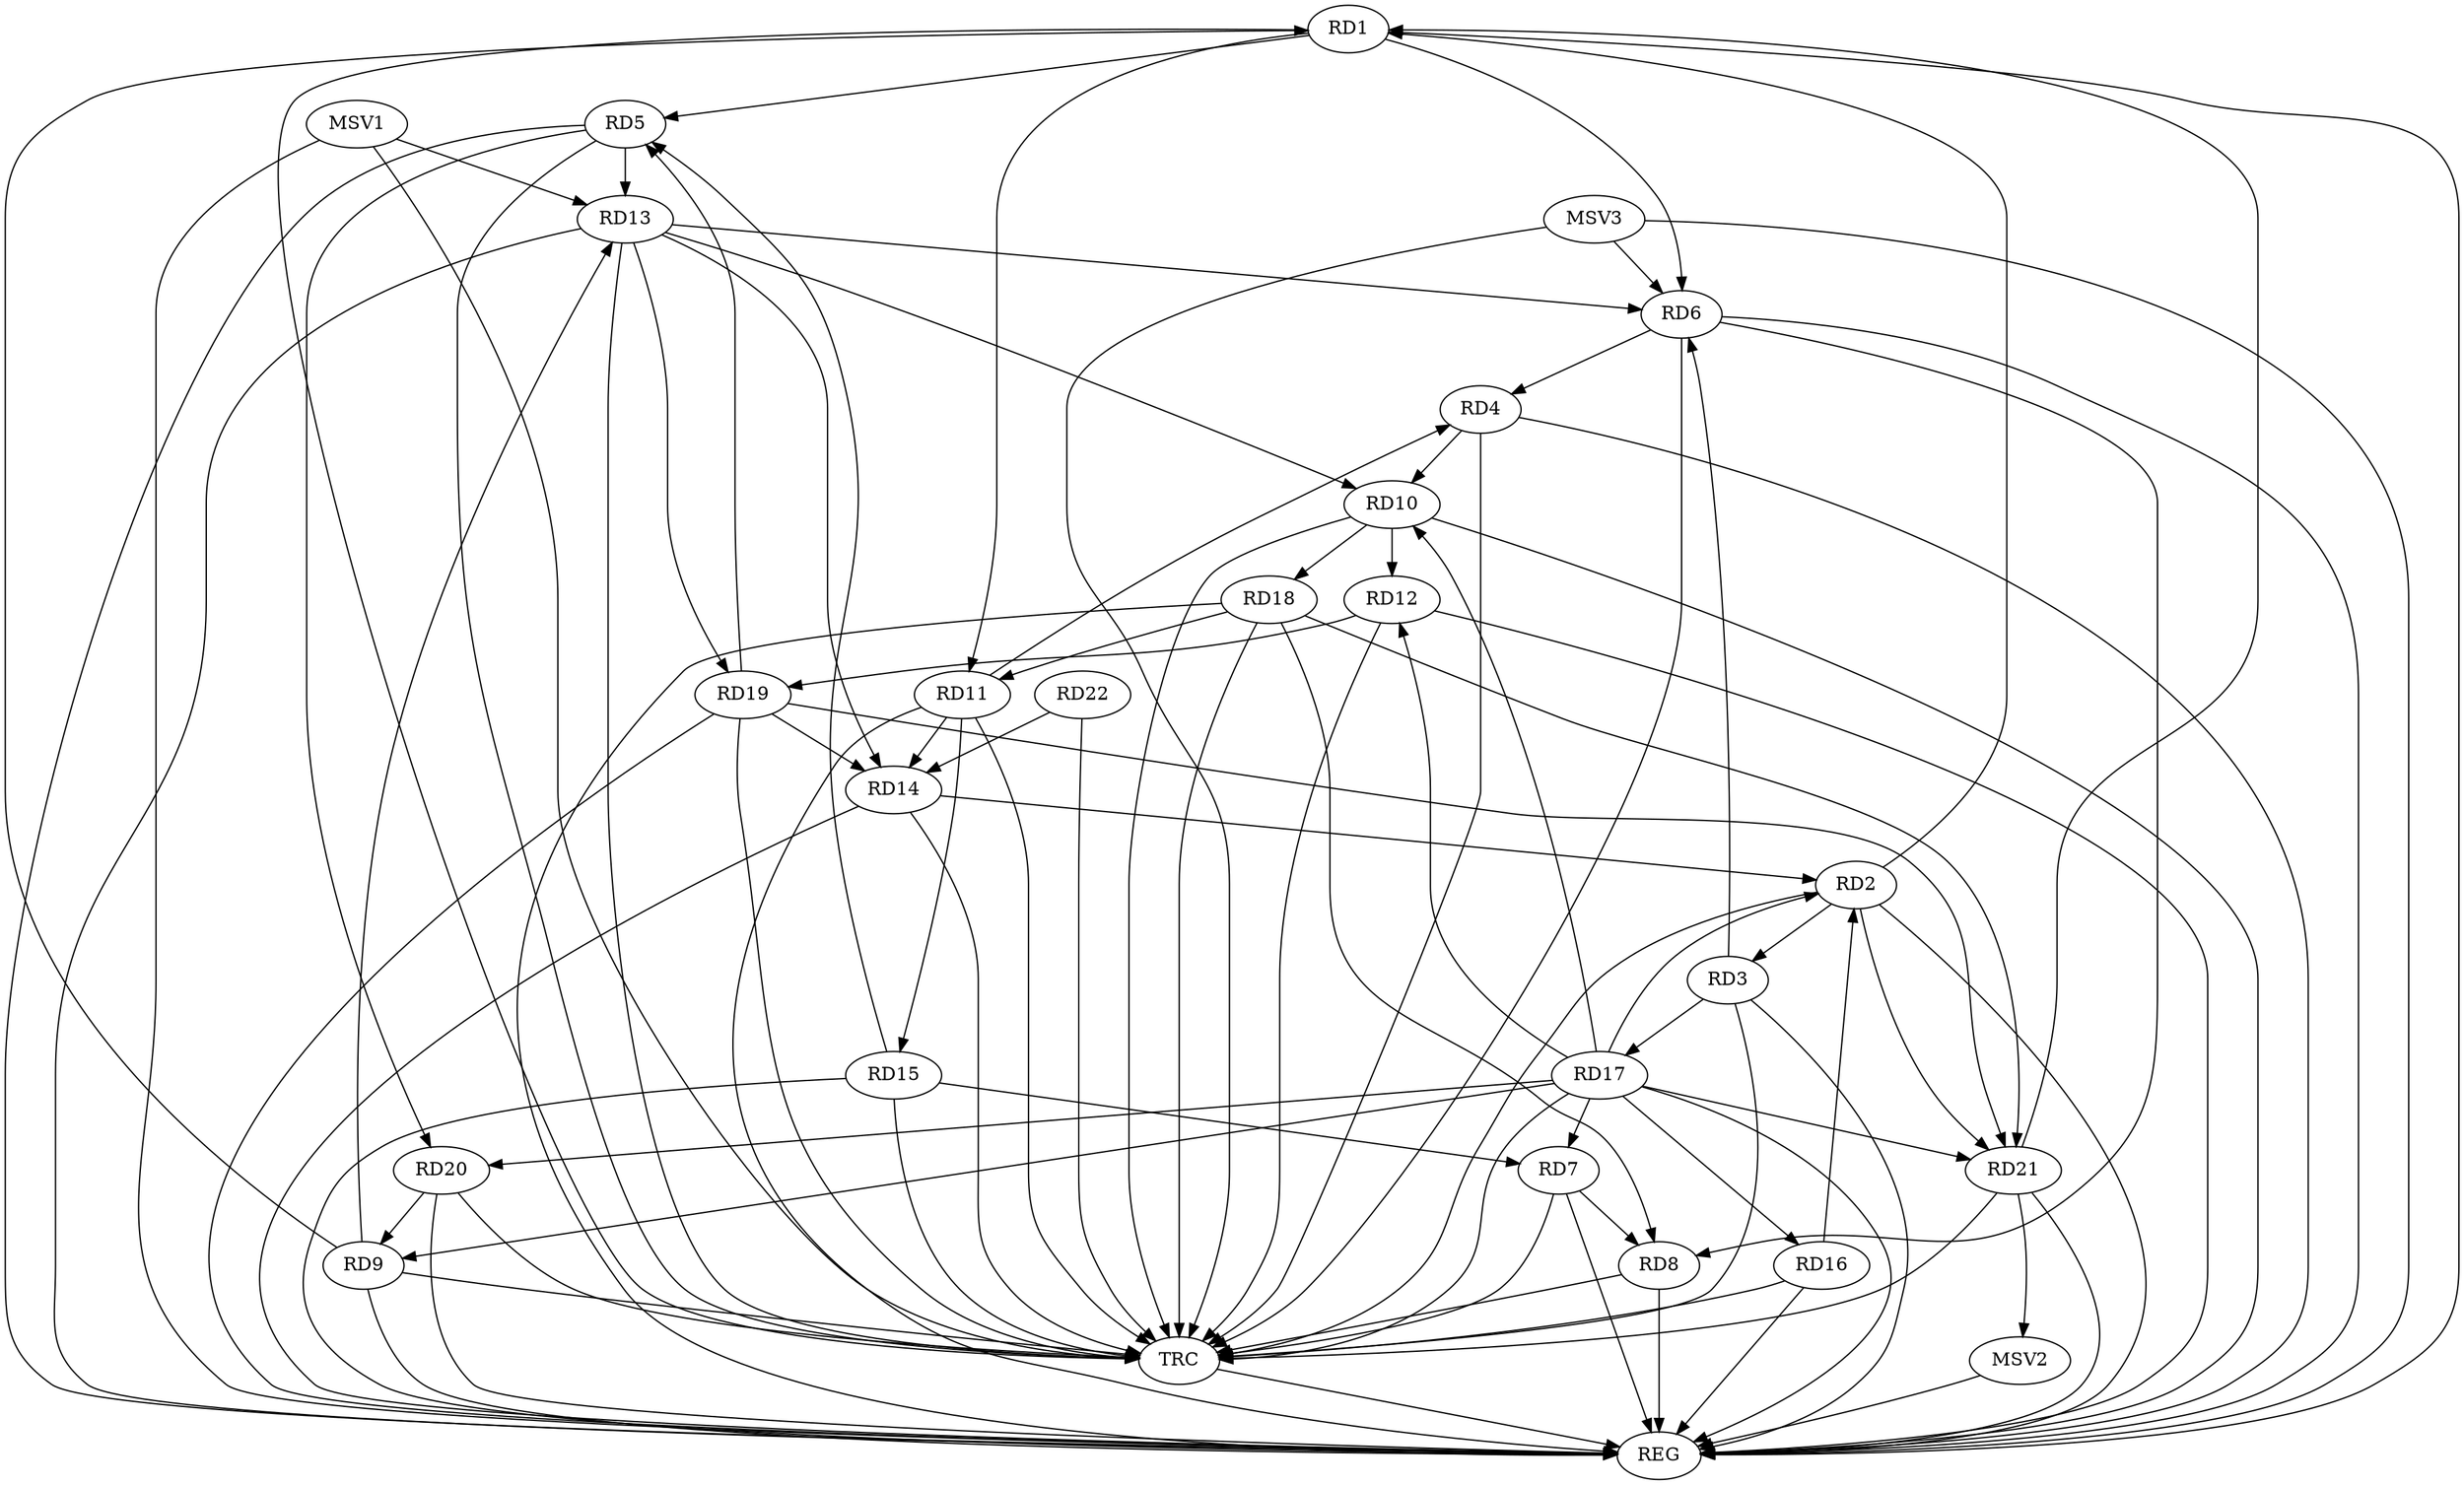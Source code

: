 strict digraph G {
  RD1 [ label="RD1" ];
  RD2 [ label="RD2" ];
  RD3 [ label="RD3" ];
  RD4 [ label="RD4" ];
  RD5 [ label="RD5" ];
  RD6 [ label="RD6" ];
  RD7 [ label="RD7" ];
  RD8 [ label="RD8" ];
  RD9 [ label="RD9" ];
  RD10 [ label="RD10" ];
  RD11 [ label="RD11" ];
  RD12 [ label="RD12" ];
  RD13 [ label="RD13" ];
  RD14 [ label="RD14" ];
  RD15 [ label="RD15" ];
  RD16 [ label="RD16" ];
  RD17 [ label="RD17" ];
  RD18 [ label="RD18" ];
  RD19 [ label="RD19" ];
  RD20 [ label="RD20" ];
  RD21 [ label="RD21" ];
  RD22 [ label="RD22" ];
  REG [ label="REG" ];
  TRC [ label="TRC" ];
  MSV1 [ label="MSV1" ];
  MSV2 [ label="MSV2" ];
  MSV3 [ label="MSV3" ];
  RD2 -> RD1;
  RD1 -> RD5;
  RD1 -> RD6;
  RD9 -> RD1;
  RD1 -> RD11;
  RD21 -> RD1;
  RD2 -> RD3;
  RD14 -> RD2;
  RD16 -> RD2;
  RD17 -> RD2;
  RD2 -> RD21;
  RD3 -> RD6;
  RD3 -> RD17;
  RD6 -> RD4;
  RD4 -> RD10;
  RD11 -> RD4;
  RD5 -> RD13;
  RD15 -> RD5;
  RD19 -> RD5;
  RD5 -> RD20;
  RD6 -> RD8;
  RD13 -> RD6;
  RD7 -> RD8;
  RD15 -> RD7;
  RD17 -> RD7;
  RD18 -> RD8;
  RD9 -> RD13;
  RD17 -> RD9;
  RD20 -> RD9;
  RD10 -> RD12;
  RD13 -> RD10;
  RD17 -> RD10;
  RD10 -> RD18;
  RD11 -> RD14;
  RD11 -> RD15;
  RD18 -> RD11;
  RD12 -> RD19;
  RD13 -> RD14;
  RD13 -> RD19;
  RD19 -> RD14;
  RD22 -> RD14;
  RD17 -> RD21;
  RD18 -> RD21;
  RD19 -> RD21;
  RD1 -> REG;
  RD2 -> REG;
  RD3 -> REG;
  RD4 -> REG;
  RD5 -> REG;
  RD6 -> REG;
  RD7 -> REG;
  RD8 -> REG;
  RD9 -> REG;
  RD10 -> REG;
  RD11 -> REG;
  RD12 -> REG;
  RD13 -> REG;
  RD14 -> REG;
  RD15 -> REG;
  RD16 -> REG;
  RD17 -> REG;
  RD18 -> REG;
  RD19 -> REG;
  RD20 -> REG;
  RD21 -> REG;
  RD1 -> TRC;
  RD2 -> TRC;
  RD3 -> TRC;
  RD4 -> TRC;
  RD5 -> TRC;
  RD6 -> TRC;
  RD7 -> TRC;
  RD8 -> TRC;
  RD9 -> TRC;
  RD10 -> TRC;
  RD11 -> TRC;
  RD12 -> TRC;
  RD13 -> TRC;
  RD14 -> TRC;
  RD15 -> TRC;
  RD16 -> TRC;
  RD17 -> TRC;
  RD18 -> TRC;
  RD19 -> TRC;
  RD20 -> TRC;
  RD21 -> TRC;
  RD22 -> TRC;
  TRC -> REG;
  RD17 -> RD16;
  RD17 -> RD12;
  RD17 -> RD20;
  MSV1 -> RD13;
  MSV1 -> REG;
  MSV1 -> TRC;
  RD21 -> MSV2;
  MSV2 -> REG;
  MSV3 -> RD6;
  MSV3 -> REG;
  MSV3 -> TRC;
}
